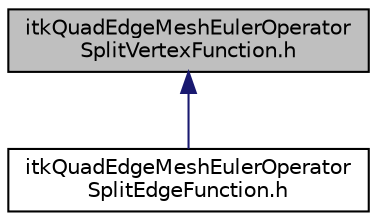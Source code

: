 digraph "itkQuadEdgeMeshEulerOperatorSplitVertexFunction.h"
{
 // LATEX_PDF_SIZE
  edge [fontname="Helvetica",fontsize="10",labelfontname="Helvetica",labelfontsize="10"];
  node [fontname="Helvetica",fontsize="10",shape=record];
  Node1 [label="itkQuadEdgeMeshEulerOperator\lSplitVertexFunction.h",height=0.2,width=0.4,color="black", fillcolor="grey75", style="filled", fontcolor="black",tooltip=" "];
  Node1 -> Node2 [dir="back",color="midnightblue",fontsize="10",style="solid",fontname="Helvetica"];
  Node2 [label="itkQuadEdgeMeshEulerOperator\lSplitEdgeFunction.h",height=0.2,width=0.4,color="black", fillcolor="white", style="filled",URL="$itkQuadEdgeMeshEulerOperatorSplitEdgeFunction_8h.html",tooltip=" "];
}
